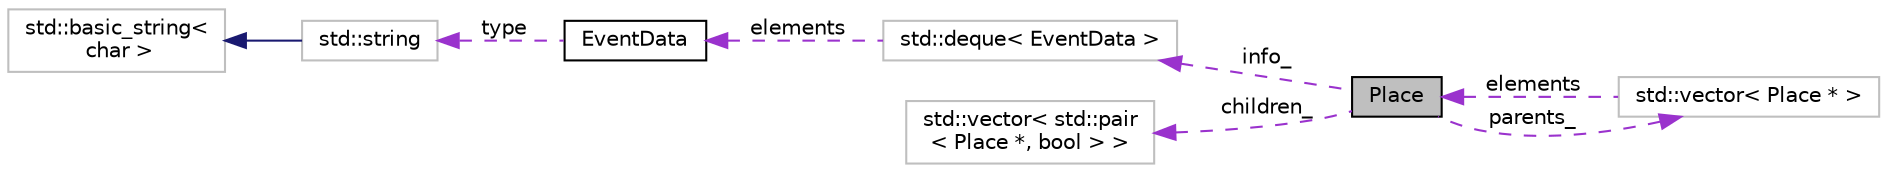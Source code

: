digraph "Place"
{
  edge [fontname="Helvetica",fontsize="10",labelfontname="Helvetica",labelfontsize="10"];
  node [fontname="Helvetica",fontsize="10",shape=record];
  rankdir="LR";
  Node1 [label="Place",height=0.2,width=0.4,color="black", fillcolor="grey75", style="filled", fontcolor="black"];
  Node2 -> Node1 [dir="back",color="darkorchid3",fontsize="10",style="dashed",label=" parents_" ,fontname="Helvetica"];
  Node2 [label="std::vector\< Place * \>",height=0.2,width=0.4,color="grey75", fillcolor="white", style="filled"];
  Node1 -> Node2 [dir="back",color="darkorchid3",fontsize="10",style="dashed",label=" elements" ,fontname="Helvetica"];
  Node3 -> Node1 [dir="back",color="darkorchid3",fontsize="10",style="dashed",label=" info_" ,fontname="Helvetica"];
  Node3 [label="std::deque\< EventData \>",height=0.2,width=0.4,color="grey75", fillcolor="white", style="filled"];
  Node4 -> Node3 [dir="back",color="darkorchid3",fontsize="10",style="dashed",label=" elements" ,fontname="Helvetica"];
  Node4 [label="EventData",height=0.2,width=0.4,color="black", fillcolor="white", style="filled",URL="$d3/dbe/class_event_data.html",tooltip="Simple structure holding basic parameters needed for correlation of events in the same place..."];
  Node5 -> Node4 [dir="back",color="darkorchid3",fontsize="10",style="dashed",label=" type" ,fontname="Helvetica"];
  Node5 [label="std::string",height=0.2,width=0.4,color="grey75", fillcolor="white", style="filled",tooltip="STL class. "];
  Node6 -> Node5 [dir="back",color="midnightblue",fontsize="10",style="solid",fontname="Helvetica"];
  Node6 [label="std::basic_string\<\l char \>",height=0.2,width=0.4,color="grey75", fillcolor="white", style="filled",tooltip="STL class. "];
  Node7 -> Node1 [dir="back",color="darkorchid3",fontsize="10",style="dashed",label=" children_" ,fontname="Helvetica"];
  Node7 [label="std::vector\< std::pair\l\< Place *, bool \> \>",height=0.2,width=0.4,color="grey75", fillcolor="white", style="filled"];
}
